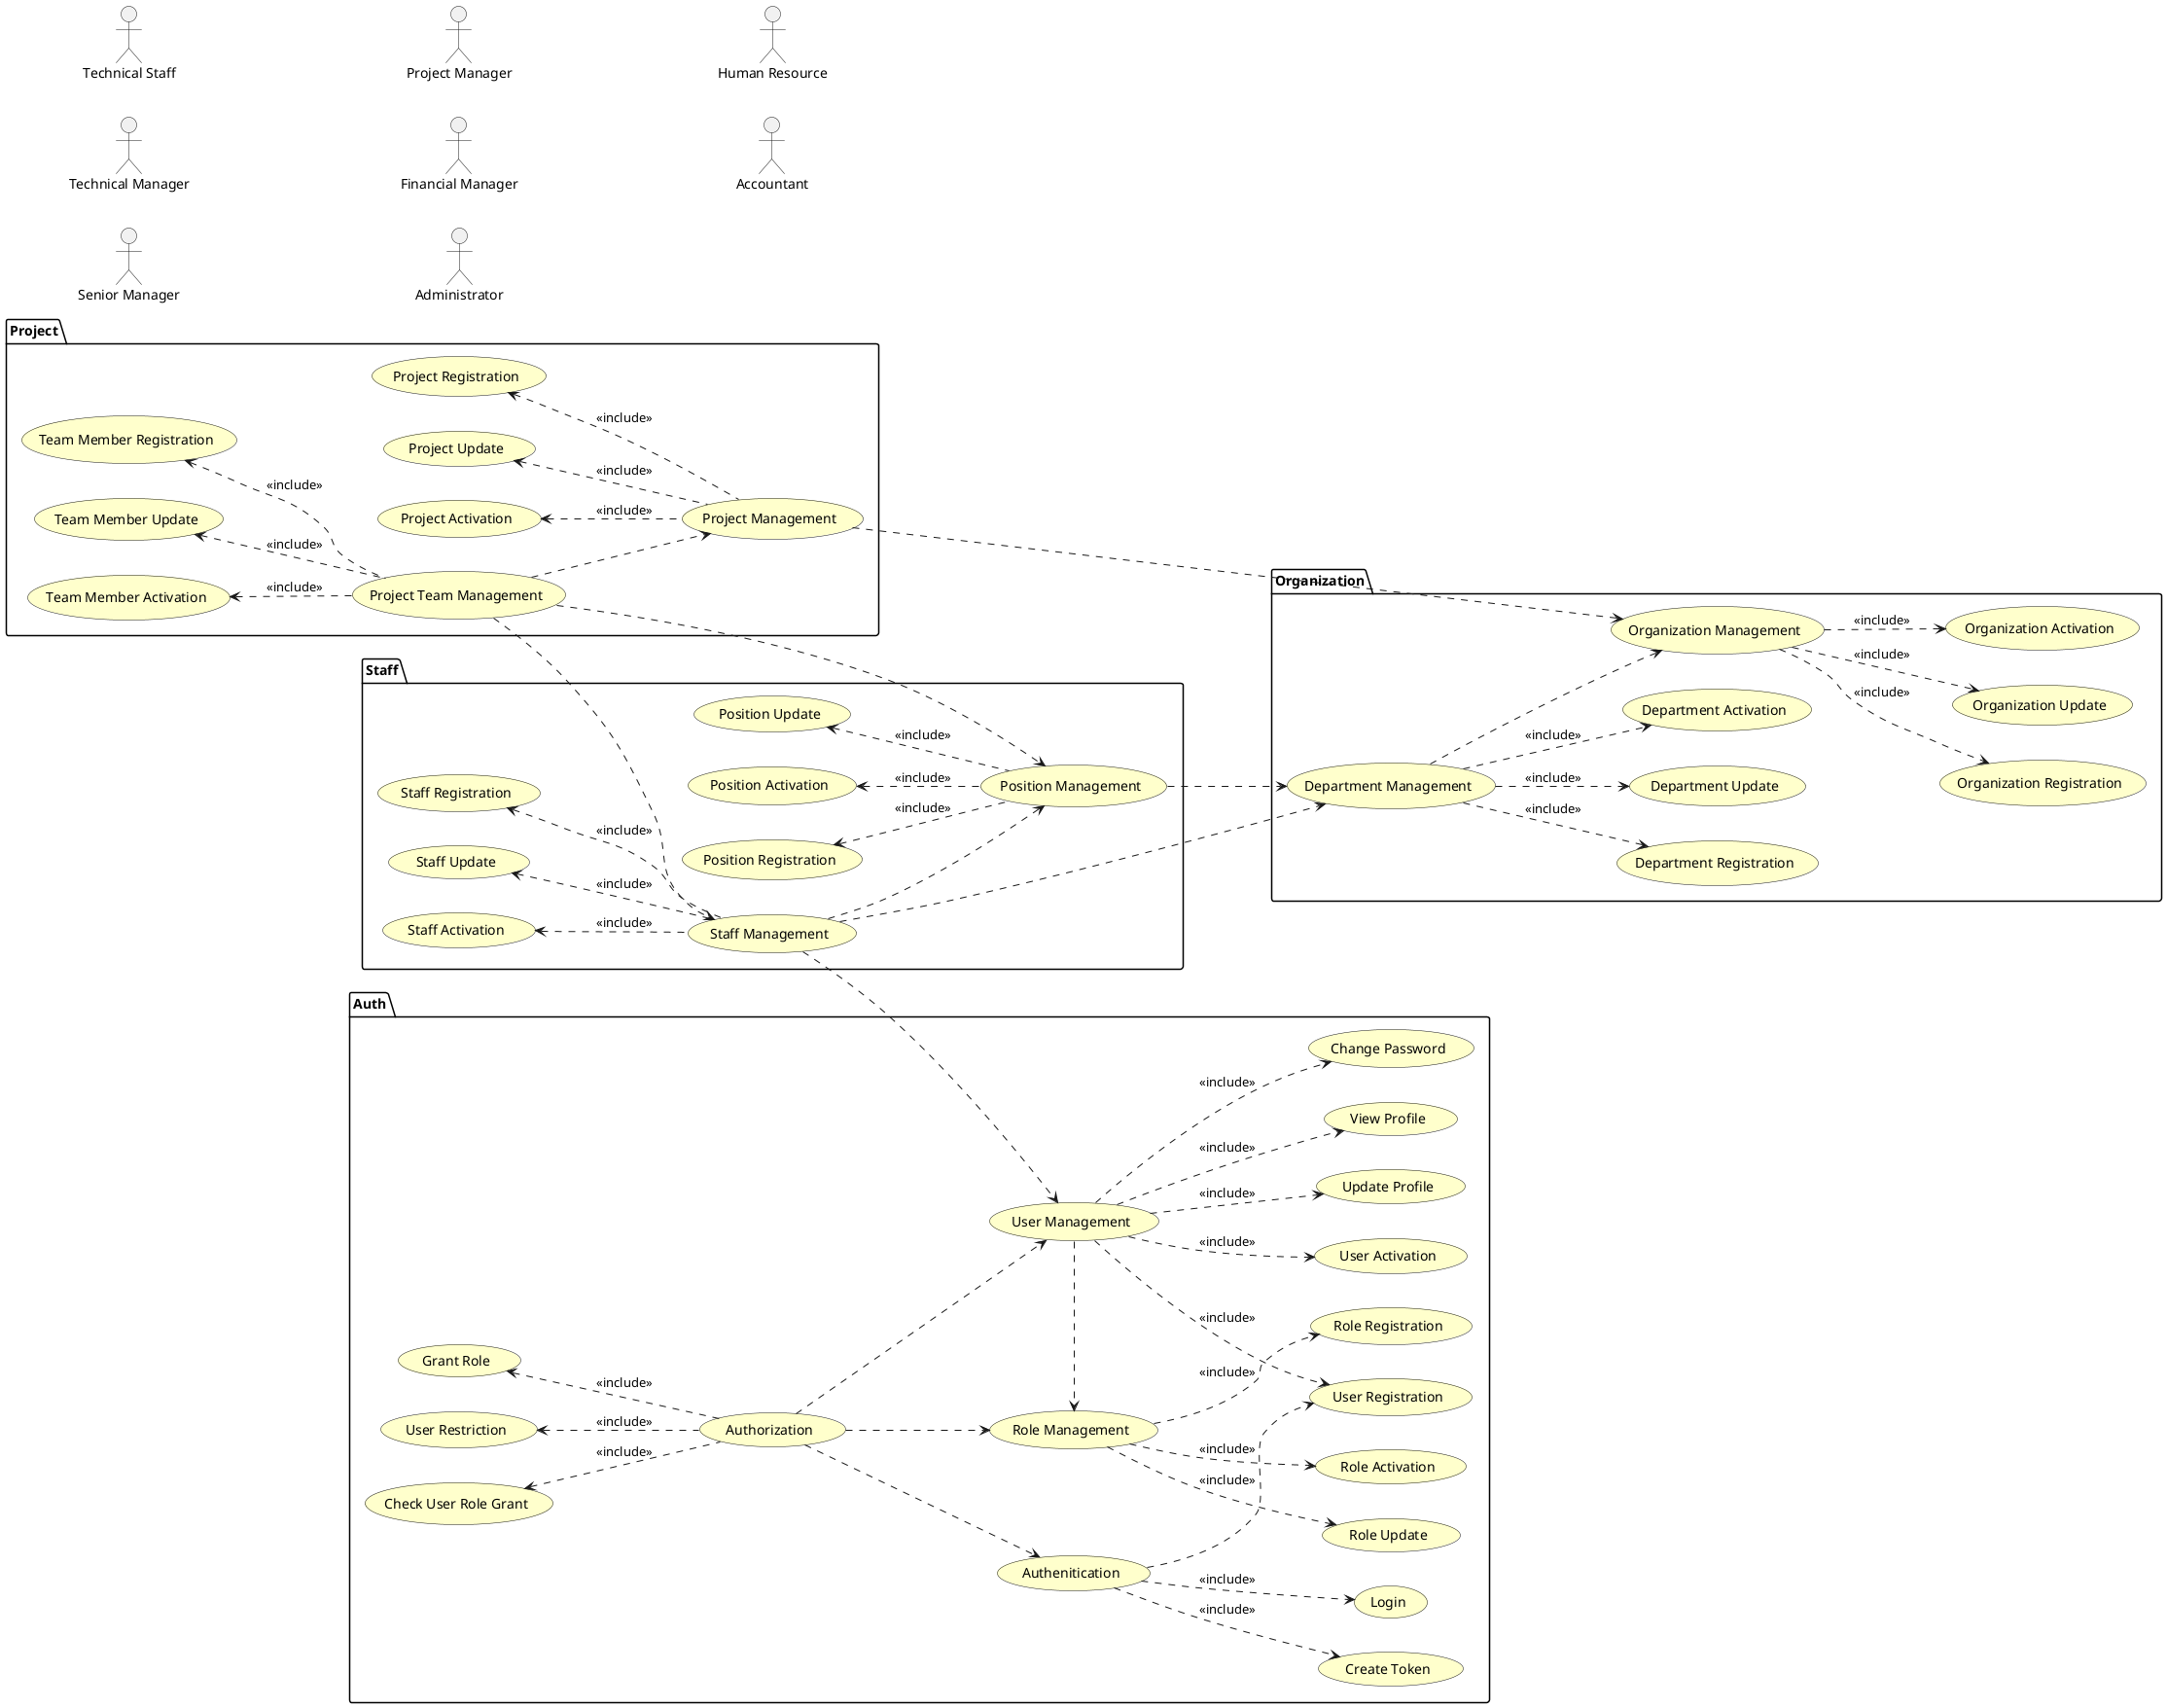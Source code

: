 @startuml
left to right direction

skinparam useCaseBackgroundColor #Business

:Technical Staff: as TechnicalStaff
:Technical Manager: as TechnicalManager
:Senior Manager: as SeniorManager
:Project Manager: as PMO
:Financial Manager: as Fmanager
:Administrator: as Admin
:Human Resource: as HR
:Accountant: as Accountant

package "Auth"{
    usecase "Role Management" as roleManagement
    usecase "Role Registration" as roleRegistration
    usecase "Role Update" as roleUpdate
    usecase "Role Activation" as roleActivation
    usecase "User Management" as userManagement
    usecase "User Registration" as userRegistration
    usecase "User Activation" as userActivation
    usecase "Update Profile" as updateProfile
    usecase "View Profile" as viewProfile
    usecase "Change Password" as changePassword
    usecase "Authenitication" as authentication
    usecase "Login" as login
    usecase "Create Token" as createToken
    usecase "Authorization" as authorization
    usecase "Grant Role" as grantRole
    usecase "User Restriction" as userRestriction
    usecase "Check User Role Grant" as checkGrant

}

package "Organization"{
    usecase "Organization Management" as organizationManagement
    usecase "Organization Registration" as organizationRegistration
    usecase "Organization Update" as organizationUpdate
    usecase "Organization Activation" as organizationActivation
    usecase "Department Management" as departmentManagement
    usecase "Department Registration" as departmentRegistration
    usecase "Department Update" as departmentUpdate
    usecase "Department Activation" as departmentActivation
}

package "Staff"{
    usecase "Position Management" as positionManagement
    usecase "Position Registration" as positionRegistration
    usecase "Position Update" as positionUpdate
    usecase "Position Activation" as positionActivation
    usecase "Staff Management" as staffManagement
    usecase "Staff Registration" as staffRegistration
    usecase "Staff Update" as staffUpdate
    usecase "Staff Activation" as staffActivation
}

package "Project"{
    usecase "Project Management" as projectManagement
    usecase "Project Registration" as projectRegistration
    usecase "Project Update" as projectUpdate
    usecase "Project Activation" as projectActivation
    usecase "Project Team Management" as projectTeamManagement
    usecase "Team Member Registration" as teamMemberRegistration
    usecase "Team Member Update" as teamMemberUpdate
    usecase "Team Member Activation" as teamMemberActivation
}



userManagement .> roleManagement

roleManagement ..> roleRegistration : <<include>>
roleManagement ..> roleUpdate : <<include>>
roleManagement ..> roleActivation : <<include>>
userManagement ..> userRegistration :<<include>>
userManagement ..> userActivation :<<include>>
userManagement ..> updateProfile :<<include>>
userManagement ..> viewProfile :<<include>>
userManagement ..> changePassword :<<include>>
authentication ..> userRegistration
authentication ..> login : <<include>>
authentication ..> createToken : <<include>>
authorization ..>  roleManagement
authorization ..> authentication 
authorization ..> userManagement
grantRole <.. authorization : <<include>>
userRestriction <.. authorization : <<include>>
checkGrant <.. authorization : <<include>>



organizationManagement ..> organizationRegistration : <<include>>
organizationManagement ..> organizationUpdate : <<include>>
organizationManagement ..> organizationActivation : <<include>>
departmentManagement ..> departmentRegistration : <<include>>
departmentManagement ..> departmentUpdate : <<include>>
departmentManagement ..> departmentActivation : <<include>>

staffManagement ..> userManagement
staffManagement ..> positionManagement
staffManagement ..> departmentManagement
positionManagement ..> departmentManagement
departmentManagement ..> organizationManagement
projectManagement ..> organizationManagement
projectTeamManagement ..> projectManagement
projectTeamManagement ..> positionManagement
projectTeamManagement ..> staffManagement

staffRegistration <.. staffManagement : <<include>>
staffUpdate <.. staffManagement : <<include>>
staffActivation <.. staffManagement : <<include>>
positionRegistration <.. positionManagement : <<include>>
positionUpdate <.. positionManagement : <<include>>
positionActivation <.. positionManagement : <<include>>

projectRegistration <.. projectManagement : <<include>>
projectUpdate <.. projectManagement : <<include>>
projectActivation <.. projectManagement : <<include>>
teamMemberRegistration <.. projectTeamManagement : <<include>>
teamMemberUpdate <.. projectTeamManagement : <<include>>
teamMemberActivation <.. projectTeamManagement : <<include>>

@enduml